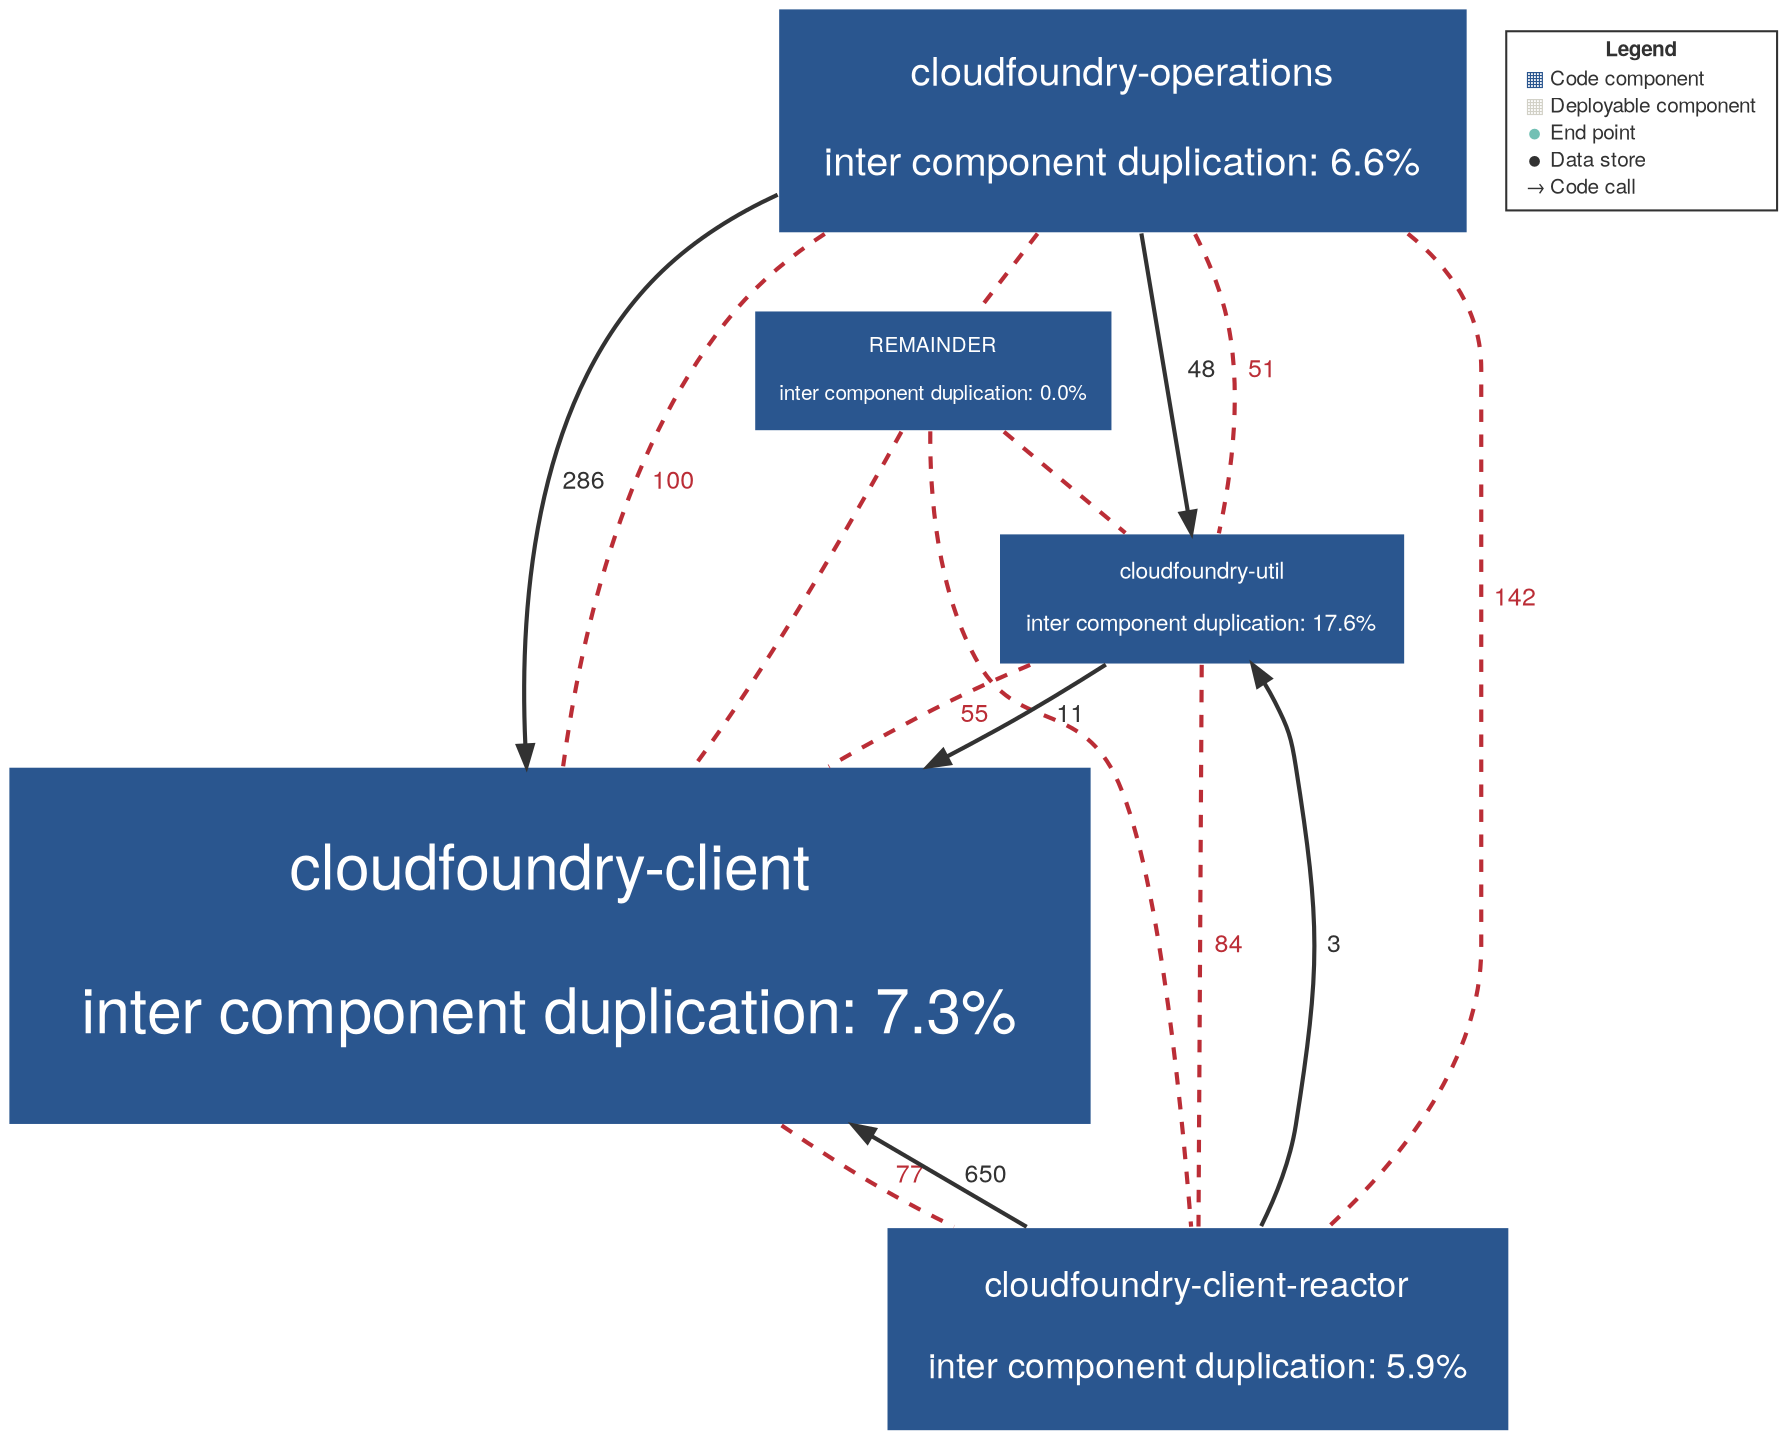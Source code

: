 digraph "Graph" {
compound=true
rankdir=TD
"org.cloudfoundry:cloudfoundry-operations" [ shape="box" style="filled" fillcolor="#2A568F" penwidth="1" color="#FFFFFF" fontname="Helvetica Neue" fontcolor="#FFFFFF" fontsize="19" margin="0.304" label="cloudfoundry-operations

inter component duplication: 6.6%" ]
"REMAINDER" [ shape="box" style="filled" fillcolor="#2A568F" penwidth="1" color="#FFFFFF" fontname="Helvetica Neue" fontcolor="#FFFFFF" fontsize="10" margin="0.16" label="REMAINDER

inter component duplication: 0.0%" ]
"org.cloudfoundry:cloudfoundry-util" [ shape="box" style="filled" fillcolor="#2A568F" penwidth="1" color="#FFFFFF" fontname="Helvetica Neue" fontcolor="#FFFFFF" fontsize="11" margin="0.176" label="cloudfoundry-util

inter component duplication: 17.6%" ]
"org.cloudfoundry:cloudfoundry-client" [ shape="box" style="filled" fillcolor="#2A568F" penwidth="1" color="#FFFFFF" fontname="Helvetica Neue" fontcolor="#FFFFFF" fontsize="30" margin="0.48" label="cloudfoundry-client

inter component duplication: 7.3%" ]
"org.cloudfoundry:cloudfoundry-client-reactor" [ shape="box" style="filled" fillcolor="#2A568F" penwidth="1" color="#FFFFFF" fontname="Helvetica Neue" fontcolor="#FFFFFF" fontsize="17" margin="0.272" label="cloudfoundry-client-reactor

inter component duplication: 5.9%" ]
"org.cloudfoundry:cloudfoundry-operations" -> "org.cloudfoundry:cloudfoundry-util" [ penwidth="2" color="#323232" fontcolor="#323232" fontname="Helvetica Neue" fontsize="12" label="  48" ]
"org.cloudfoundry:cloudfoundry-operations" -> "org.cloudfoundry:cloudfoundry-client" [ penwidth="2" color="#323232" fontcolor="#323232" fontname="Helvetica Neue" fontsize="12" label="  286" ]
"org.cloudfoundry:cloudfoundry-util" -> "org.cloudfoundry:cloudfoundry-client" [ penwidth="2" color="#323232" fontcolor="#323232" fontname="Helvetica Neue" fontsize="12" label="  11" ]
"org.cloudfoundry:cloudfoundry-client-reactor" -> "org.cloudfoundry:cloudfoundry-util" [ penwidth="2" color="#323232" fontcolor="#323232" fontname="Helvetica Neue" fontsize="12" label="  3" ]
"org.cloudfoundry:cloudfoundry-client-reactor" -> "org.cloudfoundry:cloudfoundry-client" [ penwidth="2" color="#323232" fontcolor="#323232" fontname="Helvetica Neue" fontsize="12" label="  650" ]
"org.cloudfoundry:cloudfoundry-operations" -> "REMAINDER" [ penwidth="2" color="#bb2d36" fontcolor="#bb2d36" fontname="Helvetica Neue" fontsize="12" arrowhead="both" style="dashed" label="" ]
"org.cloudfoundry:cloudfoundry-operations" -> "org.cloudfoundry:cloudfoundry-util" [ penwidth="2" color="#bb2d36" fontcolor="#bb2d36" fontname="Helvetica Neue" fontsize="12" arrowhead="both" style="dashed" label="  51" ]
"org.cloudfoundry:cloudfoundry-operations" -> "org.cloudfoundry:cloudfoundry-client" [ penwidth="2" color="#bb2d36" fontcolor="#bb2d36" fontname="Helvetica Neue" fontsize="12" arrowhead="both" style="dashed" label="  100" ]
"org.cloudfoundry:cloudfoundry-operations" -> "org.cloudfoundry:cloudfoundry-client-reactor" [ penwidth="2" color="#bb2d36" fontcolor="#bb2d36" fontname="Helvetica Neue" fontsize="12" arrowhead="both" style="dashed" label="  142" ]
"REMAINDER" -> "org.cloudfoundry:cloudfoundry-util" [ penwidth="2" color="#bb2d36" fontcolor="#bb2d36" fontname="Helvetica Neue" fontsize="12" arrowhead="both" style="dashed" label="" ]
"REMAINDER" -> "org.cloudfoundry:cloudfoundry-client" [ penwidth="2" color="#bb2d36" fontcolor="#bb2d36" fontname="Helvetica Neue" fontsize="12" arrowhead="both" style="dashed" label="" ]
"REMAINDER" -> "org.cloudfoundry:cloudfoundry-client-reactor" [ penwidth="2" color="#bb2d36" fontcolor="#bb2d36" fontname="Helvetica Neue" fontsize="12" arrowhead="both" style="dashed" label="" ]
"org.cloudfoundry:cloudfoundry-util" -> "org.cloudfoundry:cloudfoundry-client" [ penwidth="2" color="#bb2d36" fontcolor="#bb2d36" fontname="Helvetica Neue" fontsize="12" arrowhead="both" style="dashed" label="  55" ]
"org.cloudfoundry:cloudfoundry-util" -> "org.cloudfoundry:cloudfoundry-client-reactor" [ penwidth="2" color="#bb2d36" fontcolor="#bb2d36" fontname="Helvetica Neue" fontsize="12" arrowhead="both" style="dashed" label="  84" ]
"org.cloudfoundry:cloudfoundry-client" -> "org.cloudfoundry:cloudfoundry-client-reactor" [ penwidth="2" color="#bb2d36" fontcolor="#bb2d36" fontname="Helvetica Neue" fontsize="12" arrowhead="both" style="dashed" label="  77" ]
"LEGEND" [ shape="box" style="filled" fillcolor="#FFFFFF" penwidth="1" color="#323232" fontname="Helvetica Neue" fontcolor="#323232" fontsize="10" label=<<TABLE BORDER="0" CELLPADDING="1" CELLSPACING="0">
<TR><TD COLSPAN="2"><B>Legend</B></TD></TR>
<TR><TD><FONT COLOR="#2A568F">&#9638;</FONT></TD><TD ALIGN="left">Code component</TD></TR>
<TR><TD><FONT COLOR="#D2D1C7">&#9638;</FONT></TD><TD ALIGN="left">Deployable component</TD></TR>
<TR><TD><FONT COLOR="#72C0B4">&#9679;</FONT></TD><TD ALIGN="left">End point</TD></TR>
<TR><TD><FONT COLOR="#323232">&#9679;</FONT></TD><TD ALIGN="left">Data store</TD></TR>
<TR><TD><FONT COLOR="#323232">&rarr;</FONT></TD><TD ALIGN="left">Code call</TD></TR>
</TABLE>
>  ]
}
